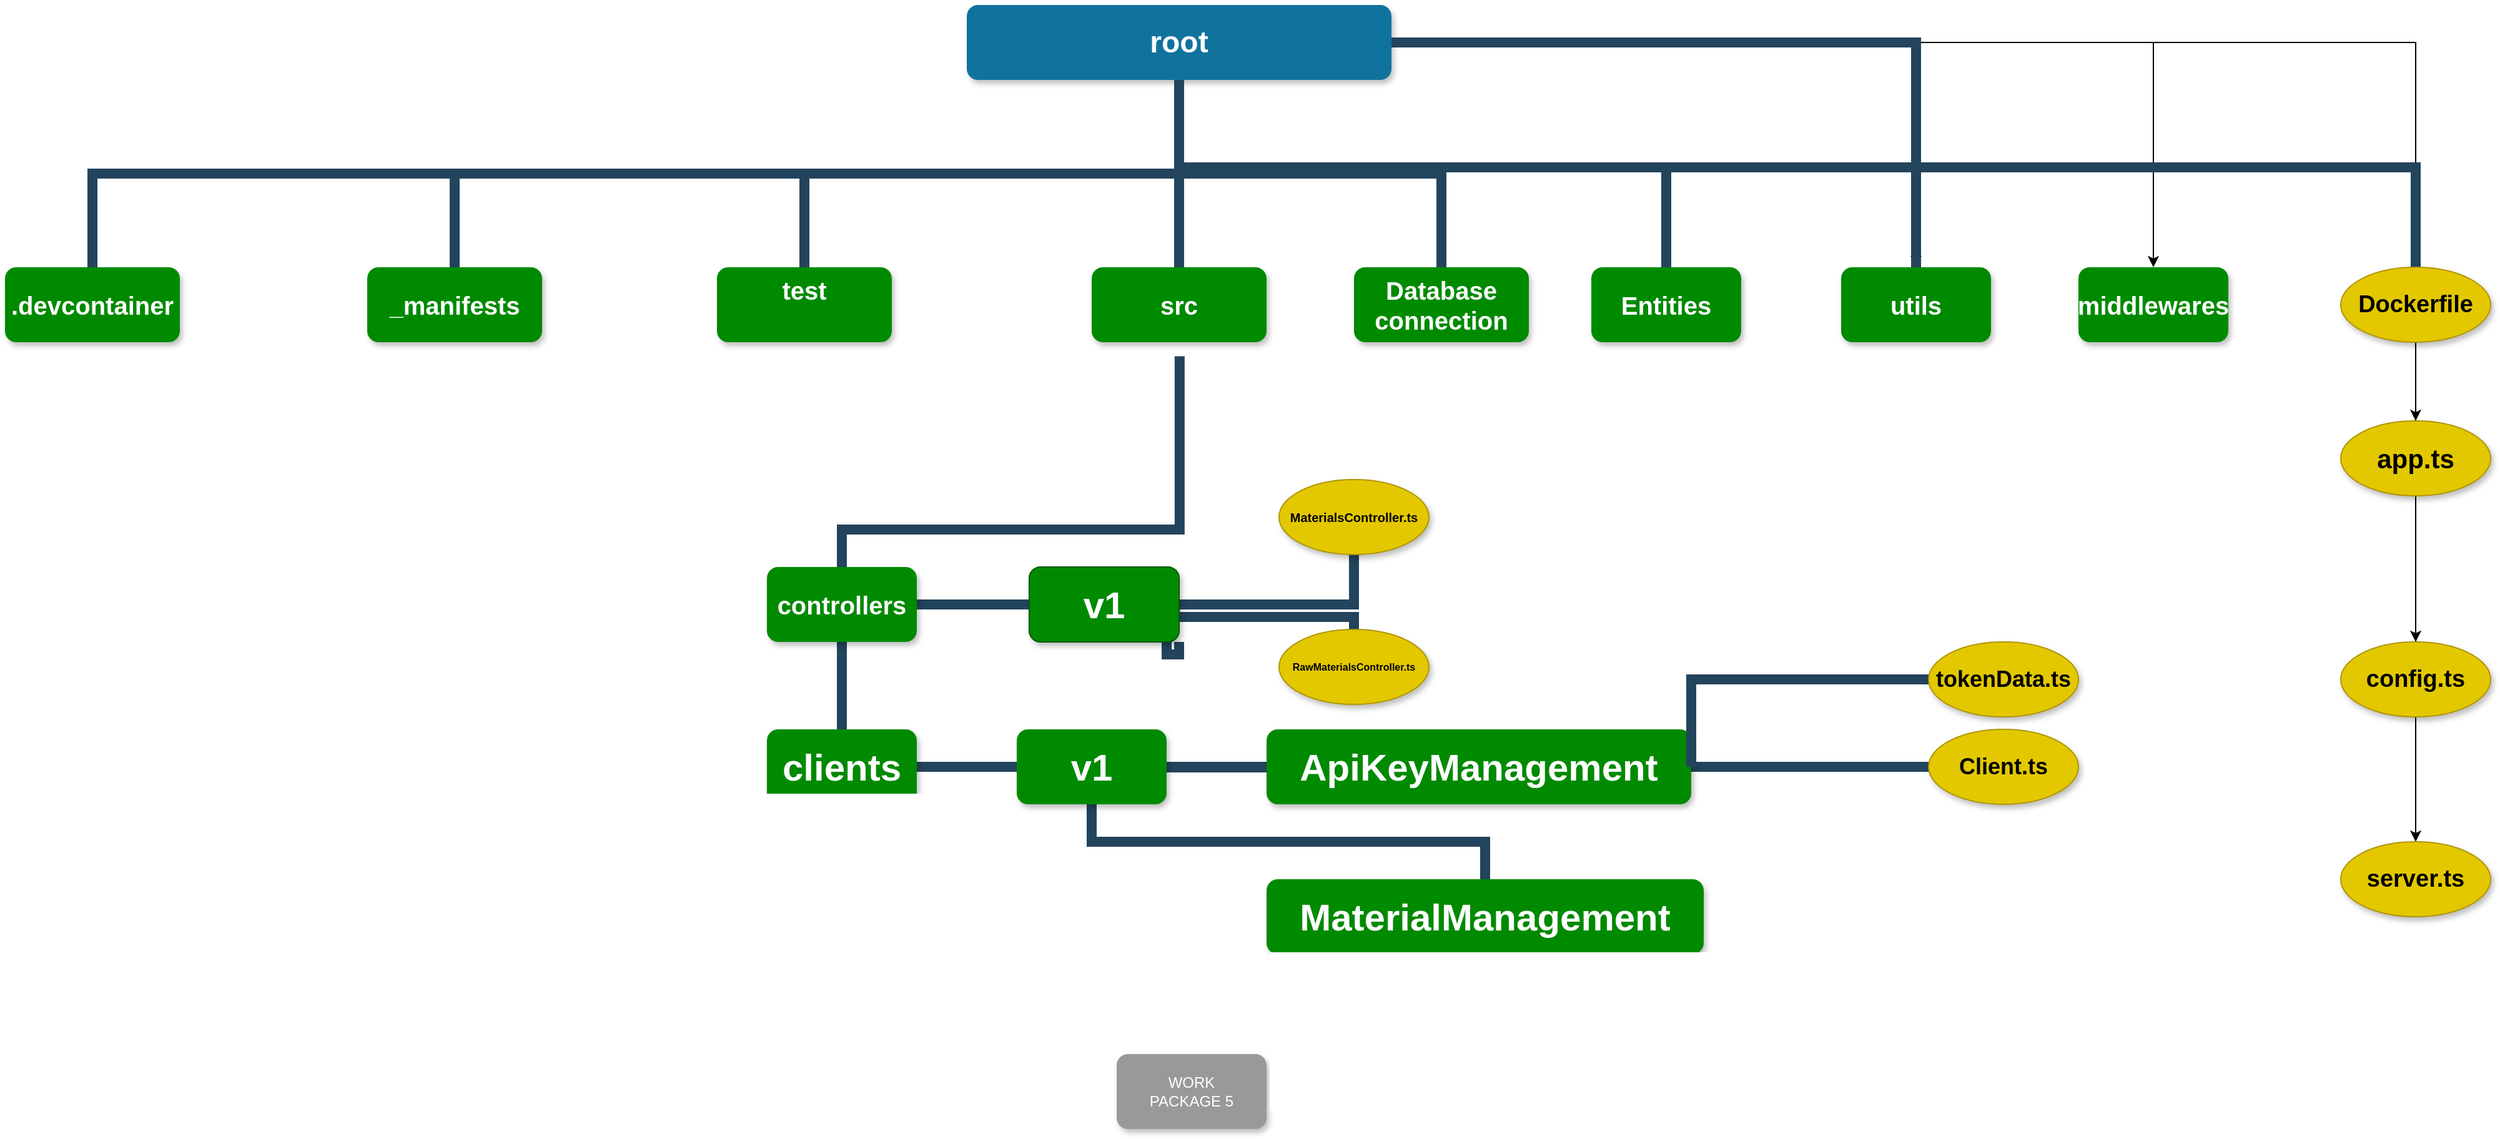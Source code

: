 <mxfile version="16.6.2" type="github">
  <diagram name="Page-1" id="64c3da0e-402f-94eb-ee01-a36477274f13">
    <mxGraphModel dx="1778" dy="886" grid="1" gridSize="10" guides="1" tooltips="1" connect="1" arrows="1" fold="1" page="1" pageScale="1" pageWidth="1169" pageHeight="826" background="none" math="0" shadow="0">
      <root>
        <mxCell id="0" />
        <mxCell id="1" parent="0" />
        <mxCell id="bIDy1EbA-8bbv9SZX7_E-254" value="" style="edgeStyle=orthogonalEdgeStyle;rounded=0;orthogonalLoop=1;jettySize=auto;html=1;fontSize=11;endArrow=none;strokeColor=#23445D;fontColor=#000000;endFill=0;strokeWidth=8;startArrow=none;" edge="1" parent="1" source="bIDy1EbA-8bbv9SZX7_E-255" target="bIDy1EbA-8bbv9SZX7_E-253">
          <mxGeometry relative="1" as="geometry">
            <Array as="points">
              <mxPoint x="1170" y="180" />
              <mxPoint x="2020" y="180" />
            </Array>
          </mxGeometry>
        </mxCell>
        <mxCell id="bIDy1EbA-8bbv9SZX7_E-256" value="" style="edgeStyle=orthogonalEdgeStyle;rounded=0;orthogonalLoop=1;jettySize=auto;html=1;fontSize=8;" edge="1" parent="1" source="2" target="bIDy1EbA-8bbv9SZX7_E-255">
          <mxGeometry relative="1" as="geometry" />
        </mxCell>
        <mxCell id="bIDy1EbA-8bbv9SZX7_E-258" value="" style="edgeStyle=orthogonalEdgeStyle;rounded=0;orthogonalLoop=1;jettySize=auto;html=1;fontSize=8;" edge="1" parent="1" source="2" target="bIDy1EbA-8bbv9SZX7_E-257">
          <mxGeometry relative="1" as="geometry" />
        </mxCell>
        <mxCell id="bIDy1EbA-8bbv9SZX7_E-260" value="" style="edgeStyle=orthogonalEdgeStyle;rounded=0;orthogonalLoop=1;jettySize=auto;html=1;fontSize=8;" edge="1" parent="1" source="2" target="bIDy1EbA-8bbv9SZX7_E-259">
          <mxGeometry relative="1" as="geometry" />
        </mxCell>
        <mxCell id="bIDy1EbA-8bbv9SZX7_E-262" value="" style="edgeStyle=orthogonalEdgeStyle;rounded=0;orthogonalLoop=1;jettySize=auto;html=1;fontSize=8;" edge="1" parent="1" source="2" target="bIDy1EbA-8bbv9SZX7_E-261">
          <mxGeometry relative="1" as="geometry" />
        </mxCell>
        <mxCell id="bIDy1EbA-8bbv9SZX7_E-264" value="" style="edgeStyle=orthogonalEdgeStyle;rounded=0;orthogonalLoop=1;jettySize=auto;html=1;fontSize=19;" edge="1" parent="1" source="2" target="bIDy1EbA-8bbv9SZX7_E-263">
          <mxGeometry relative="1" as="geometry" />
        </mxCell>
        <mxCell id="2" value="root" style="whiteSpace=wrap;rounded=1;shadow=1;fillColor=#10739E;strokeColor=none;fontColor=#FFFFFF;fontStyle=1;fontSize=24" parent="1" vertex="1">
          <mxGeometry x="1000" y="50" width="340" height="60" as="geometry" />
        </mxCell>
        <mxCell id="3" value=".devcontainer" style="whiteSpace=wrap;rounded=1;fillColor=#008A00;strokeColor=none;shadow=1;fontColor=#FFFFFF;fontStyle=1;fontSize=20;" parent="1" vertex="1">
          <mxGeometry x="230" y="260" width="140" height="60" as="geometry" />
        </mxCell>
        <mxCell id="4" value="_manifests" style="whiteSpace=wrap;rounded=1;fillColor=#008A00;strokeColor=none;shadow=1;fontColor=#FFFFFF;fontStyle=1;fontSize=20;" parent="1" vertex="1">
          <mxGeometry x="520" y="260" width="140" height="60" as="geometry" />
        </mxCell>
        <mxCell id="5" value="Database connection" style="whiteSpace=wrap;rounded=1;fillColor=#008A00;strokeColor=none;shadow=1;fontColor=#FFFFFF;fontStyle=1;fontSize=20;" parent="1" vertex="1">
          <mxGeometry x="1310" y="260" width="140" height="60" as="geometry" />
        </mxCell>
        <mxCell id="7" value="test&#xa;" style="whiteSpace=wrap;rounded=1;fillColor=#008A00;strokeColor=none;shadow=1;fontColor=#FFFFFF;fontStyle=1;fontSize=20;" parent="1" vertex="1">
          <mxGeometry x="800" y="260" width="140" height="60" as="geometry" />
        </mxCell>
        <mxCell id="8" value="src" style="whiteSpace=wrap;rounded=1;fillColor=#008A00;strokeColor=none;shadow=1;fontColor=#FFFFFF;fontStyle=1;fontSize=20;" parent="1" vertex="1">
          <mxGeometry x="1100" y="260" width="140" height="60" as="geometry" />
        </mxCell>
        <mxCell id="188" value="WORK&#xa;PACKAGE 5" style="whiteSpace=wrap;rounded=1;fillColor=#999999;strokeColor=none;shadow=1;fontColor=#FFFFFF;fontStyle=0" parent="1" vertex="1">
          <mxGeometry x="1120" y="890" width="120" height="60" as="geometry" />
        </mxCell>
        <mxCell id="229" value="" style="edgeStyle=elbowEdgeStyle;elbow=vertical;rounded=0;fontColor=#000000;endArrow=none;endFill=0;strokeWidth=8;strokeColor=#23445D;" parent="1" source="2" target="3" edge="1">
          <mxGeometry width="100" height="100" relative="1" as="geometry">
            <mxPoint x="540" y="140" as="sourcePoint" />
            <mxPoint x="640" y="40" as="targetPoint" />
          </mxGeometry>
        </mxCell>
        <mxCell id="230" value="" style="edgeStyle=elbowEdgeStyle;elbow=vertical;rounded=0;fontColor=#000000;endArrow=none;endFill=0;strokeWidth=8;strokeColor=#23445D;" parent="1" source="2" target="4" edge="1">
          <mxGeometry width="100" height="100" relative="1" as="geometry">
            <mxPoint x="550" y="150" as="sourcePoint" />
            <mxPoint x="650" y="50" as="targetPoint" />
          </mxGeometry>
        </mxCell>
        <mxCell id="231" value="" style="edgeStyle=elbowEdgeStyle;elbow=vertical;rounded=0;fontColor=#000000;endArrow=none;endFill=0;strokeWidth=8;strokeColor=#23445D;entryX=0.5;entryY=0;entryDx=0;entryDy=0;" parent="1" source="2" target="bIDy1EbA-8bbv9SZX7_E-251" edge="1">
          <mxGeometry width="100" height="100" relative="1" as="geometry">
            <mxPoint x="560" y="160" as="sourcePoint" />
            <mxPoint x="2220" y="260.0" as="targetPoint" />
            <Array as="points">
              <mxPoint x="2160" y="180" />
            </Array>
          </mxGeometry>
        </mxCell>
        <mxCell id="232" value="" style="edgeStyle=elbowEdgeStyle;elbow=vertical;rounded=0;fontColor=#000000;endArrow=none;endFill=0;strokeWidth=8;strokeColor=#23445D;" parent="1" source="2" target="7" edge="1">
          <mxGeometry width="100" height="100" relative="1" as="geometry">
            <mxPoint x="570" y="170" as="sourcePoint" />
            <mxPoint x="670" y="70" as="targetPoint" />
          </mxGeometry>
        </mxCell>
        <mxCell id="233" value="" style="edgeStyle=elbowEdgeStyle;elbow=vertical;rounded=0;fontColor=#000000;endArrow=none;endFill=0;strokeWidth=8;strokeColor=#23445D;" parent="1" source="2" target="8" edge="1">
          <mxGeometry width="100" height="100" relative="1" as="geometry">
            <mxPoint x="580" y="180" as="sourcePoint" />
            <mxPoint x="680" y="80" as="targetPoint" />
          </mxGeometry>
        </mxCell>
        <mxCell id="234" value="" style="edgeStyle=elbowEdgeStyle;elbow=vertical;rounded=0;fontColor=#000000;endArrow=none;endFill=0;strokeWidth=8;strokeColor=#23445D;" parent="1" source="2" target="5" edge="1">
          <mxGeometry width="100" height="100" relative="1" as="geometry">
            <mxPoint x="590" y="190" as="sourcePoint" />
            <mxPoint x="690" y="90" as="targetPoint" />
          </mxGeometry>
        </mxCell>
        <mxCell id="bIDy1EbA-8bbv9SZX7_E-240" value="" style="edgeStyle=orthogonalEdgeStyle;rounded=0;orthogonalLoop=1;jettySize=auto;html=1;endArrow=none;strokeColor=#23445D;fontColor=#000000;endFill=0;strokeWidth=8;" edge="1" parent="1" source="bIDy1EbA-8bbv9SZX7_E-234" target="bIDy1EbA-8bbv9SZX7_E-239">
          <mxGeometry relative="1" as="geometry" />
        </mxCell>
        <mxCell id="bIDy1EbA-8bbv9SZX7_E-246" value="" style="edgeStyle=orthogonalEdgeStyle;rounded=0;orthogonalLoop=1;jettySize=auto;html=1;fontSize=11;endArrow=none;strokeColor=#23445D;fontColor=#000000;endFill=0;strokeWidth=8;" edge="1" parent="1" source="bIDy1EbA-8bbv9SZX7_E-234" target="bIDy1EbA-8bbv9SZX7_E-245">
          <mxGeometry relative="1" as="geometry" />
        </mxCell>
        <mxCell id="bIDy1EbA-8bbv9SZX7_E-234" value="controllers" style="whiteSpace=wrap;html=1;fontSize=20;fillColor=#008A00;strokeColor=none;fontColor=#FFFFFF;rounded=1;shadow=1;fontStyle=1;" vertex="1" parent="1">
          <mxGeometry x="840" y="500" width="120" height="60" as="geometry" />
        </mxCell>
        <mxCell id="bIDy1EbA-8bbv9SZX7_E-236" value="" style="edgeStyle=elbowEdgeStyle;elbow=vertical;rounded=0;fontColor=#000000;endArrow=none;endFill=0;strokeWidth=8;strokeColor=#23445D;exitX=0.503;exitY=1.188;exitDx=0;exitDy=0;exitPerimeter=0;" edge="1" parent="1" source="8" target="bIDy1EbA-8bbv9SZX7_E-234">
          <mxGeometry width="100" height="100" relative="1" as="geometry">
            <mxPoint x="1240" y="279.281" as="sourcePoint" />
            <mxPoint x="2070" y="279.281" as="targetPoint" />
            <Array as="points">
              <mxPoint x="1180" y="470" />
              <mxPoint x="1060" y="340" />
              <mxPoint x="1370" y="280" />
            </Array>
          </mxGeometry>
        </mxCell>
        <mxCell id="bIDy1EbA-8bbv9SZX7_E-242" value="" style="edgeStyle=orthogonalEdgeStyle;rounded=0;orthogonalLoop=1;jettySize=auto;html=1;endArrow=none;strokeColor=#23445D;fontColor=#000000;endFill=0;strokeWidth=8;" edge="1" parent="1" source="bIDy1EbA-8bbv9SZX7_E-239" target="bIDy1EbA-8bbv9SZX7_E-241">
          <mxGeometry relative="1" as="geometry" />
        </mxCell>
        <mxCell id="bIDy1EbA-8bbv9SZX7_E-244" style="edgeStyle=orthogonalEdgeStyle;rounded=0;orthogonalLoop=1;jettySize=auto;html=1;exitX=1;exitY=1;exitDx=0;exitDy=0;entryX=0;entryY=0.5;entryDx=0;entryDy=0;endArrow=none;strokeColor=#23445D;fontColor=#000000;endFill=0;strokeWidth=8;" edge="1" parent="1" source="bIDy1EbA-8bbv9SZX7_E-239" target="bIDy1EbA-8bbv9SZX7_E-243">
          <mxGeometry relative="1" as="geometry">
            <Array as="points">
              <mxPoint x="1170" y="570" />
              <mxPoint x="1160" y="570" />
              <mxPoint x="1160" y="540" />
              <mxPoint x="1310" y="540" />
            </Array>
          </mxGeometry>
        </mxCell>
        <mxCell id="bIDy1EbA-8bbv9SZX7_E-239" value="v1" style="whiteSpace=wrap;html=1;fontSize=30;fillColor=#008a00;strokeColor=#005700;rounded=1;shadow=1;fontStyle=1;fontColor=#ffffff;" vertex="1" parent="1">
          <mxGeometry x="1050" y="500" width="120" height="60" as="geometry" />
        </mxCell>
        <mxCell id="bIDy1EbA-8bbv9SZX7_E-241" value="&lt;div style=&quot;font-size: 10px;&quot;&gt;MaterialsController.ts&lt;/div&gt;" style="ellipse;whiteSpace=wrap;html=1;fontSize=10;fillColor=#e3c800;strokeColor=#B09500;rounded=1;shadow=1;fontStyle=1;fontColor=#000000;" vertex="1" parent="1">
          <mxGeometry x="1250" y="430" width="120" height="60" as="geometry" />
        </mxCell>
        <mxCell id="bIDy1EbA-8bbv9SZX7_E-243" value="&lt;div style=&quot;font-size: 8px;&quot;&gt;RawMaterialsController.ts&lt;/div&gt;" style="ellipse;whiteSpace=wrap;html=1;fontSize=8;fillColor=#e3c800;strokeColor=#B09500;rounded=1;shadow=1;fontStyle=1;fontColor=#000000;" vertex="1" parent="1">
          <mxGeometry x="1250" y="550" width="120" height="60" as="geometry" />
        </mxCell>
        <mxCell id="bIDy1EbA-8bbv9SZX7_E-248" value="" style="edgeStyle=orthogonalEdgeStyle;rounded=0;orthogonalLoop=1;jettySize=auto;html=1;fontSize=11;endArrow=none;strokeColor=#23445D;fontColor=#000000;endFill=0;strokeWidth=8;" edge="1" parent="1" source="bIDy1EbA-8bbv9SZX7_E-245" target="bIDy1EbA-8bbv9SZX7_E-247">
          <mxGeometry relative="1" as="geometry" />
        </mxCell>
        <mxCell id="bIDy1EbA-8bbv9SZX7_E-245" value="clients" style="whiteSpace=wrap;html=1;fontSize=30;fillColor=#008A00;strokeColor=none;fontColor=#FFFFFF;rounded=1;shadow=1;fontStyle=1;" vertex="1" parent="1">
          <mxGeometry x="840" y="630" width="120" height="60" as="geometry" />
        </mxCell>
        <mxCell id="bIDy1EbA-8bbv9SZX7_E-268" value="" style="edgeStyle=elbowEdgeStyle;shape=connector;rounded=0;orthogonalLoop=1;jettySize=auto;elbow=vertical;html=1;labelBackgroundColor=default;fontFamily=Helvetica;fontSize=11;fontColor=#000000;endArrow=none;endFill=0;strokeColor=#23445D;strokeWidth=8;" edge="1" parent="1" source="bIDy1EbA-8bbv9SZX7_E-247">
          <mxGeometry relative="1" as="geometry">
            <mxPoint x="1240" y="660.25" as="targetPoint" />
          </mxGeometry>
        </mxCell>
        <mxCell id="bIDy1EbA-8bbv9SZX7_E-270" value="" style="edgeStyle=elbowEdgeStyle;shape=connector;rounded=0;orthogonalLoop=1;jettySize=auto;elbow=vertical;html=1;labelBackgroundColor=default;fontFamily=Helvetica;fontSize=30;fontColor=#ffffff;endArrow=none;endFill=0;strokeColor=#23445D;strokeWidth=8;" edge="1" parent="1" source="bIDy1EbA-8bbv9SZX7_E-247" target="bIDy1EbA-8bbv9SZX7_E-269">
          <mxGeometry relative="1" as="geometry" />
        </mxCell>
        <mxCell id="bIDy1EbA-8bbv9SZX7_E-276" value="" style="edgeStyle=elbowEdgeStyle;shape=connector;rounded=0;orthogonalLoop=1;jettySize=auto;elbow=vertical;html=1;labelBackgroundColor=default;fontFamily=Helvetica;fontSize=18;fontColor=#ffffff;endArrow=none;endFill=0;strokeColor=#23445D;strokeWidth=8;" edge="1" parent="1" source="bIDy1EbA-8bbv9SZX7_E-247" target="bIDy1EbA-8bbv9SZX7_E-275">
          <mxGeometry relative="1" as="geometry" />
        </mxCell>
        <mxCell id="bIDy1EbA-8bbv9SZX7_E-247" value="v1" style="whiteSpace=wrap;html=1;fontSize=30;fillColor=#008A00;strokeColor=none;fontColor=#FFFFFF;rounded=1;shadow=1;fontStyle=1;" vertex="1" parent="1">
          <mxGeometry x="1040" y="630" width="120" height="60" as="geometry" />
        </mxCell>
        <mxCell id="bIDy1EbA-8bbv9SZX7_E-251" value="Dockerfile" style="ellipse;whiteSpace=wrap;html=1;fontSize=19;fillColor=#e3c800;strokeColor=#B09500;rounded=1;shadow=1;fontStyle=1;fontColor=#000000;" vertex="1" parent="1">
          <mxGeometry x="2100" y="260" width="120" height="60" as="geometry" />
        </mxCell>
        <mxCell id="bIDy1EbA-8bbv9SZX7_E-253" value="&lt;div&gt;Entities&lt;/div&gt;" style="whiteSpace=wrap;html=1;fontSize=20;fillColor=#008A00;strokeColor=none;fontColor=#FFFFFF;rounded=1;shadow=1;fontStyle=1;" vertex="1" parent="1">
          <mxGeometry x="1500" y="260" width="120" height="60" as="geometry" />
        </mxCell>
        <mxCell id="bIDy1EbA-8bbv9SZX7_E-257" value="&lt;div&gt;middlewares&lt;/div&gt;" style="whiteSpace=wrap;html=1;fontSize=20;fillColor=#008A00;strokeColor=none;fontColor=#FFFFFF;rounded=1;shadow=1;fontStyle=1;" vertex="1" parent="1">
          <mxGeometry x="1890" y="260" width="120" height="60" as="geometry" />
        </mxCell>
        <mxCell id="bIDy1EbA-8bbv9SZX7_E-259" value="config.ts" style="ellipse;whiteSpace=wrap;html=1;fontSize=19;fillColor=#e3c800;strokeColor=#B09500;fontColor=#000000;rounded=1;shadow=1;fontStyle=1;" vertex="1" parent="1">
          <mxGeometry x="2100" y="560" width="120" height="60" as="geometry" />
        </mxCell>
        <mxCell id="bIDy1EbA-8bbv9SZX7_E-261" value="app.ts" style="ellipse;whiteSpace=wrap;html=1;fontSize=21;fillColor=#e3c800;strokeColor=#B09500;fontColor=#000000;rounded=1;shadow=1;fontStyle=1;" vertex="1" parent="1">
          <mxGeometry x="2100" y="383" width="120" height="60" as="geometry" />
        </mxCell>
        <mxCell id="bIDy1EbA-8bbv9SZX7_E-263" value="server.ts" style="ellipse;whiteSpace=wrap;html=1;fontSize=19;fillColor=#e3c800;strokeColor=#B09500;fontColor=#000000;rounded=1;shadow=1;fontStyle=1;" vertex="1" parent="1">
          <mxGeometry x="2100" y="720" width="120" height="60" as="geometry" />
        </mxCell>
        <mxCell id="bIDy1EbA-8bbv9SZX7_E-255" value="utils" style="whiteSpace=wrap;html=1;fontSize=20;fillColor=#008A00;strokeColor=none;fontColor=#FFFFFF;rounded=1;shadow=1;fontStyle=1;" vertex="1" parent="1">
          <mxGeometry x="1700" y="260" width="120" height="60" as="geometry" />
        </mxCell>
        <mxCell id="bIDy1EbA-8bbv9SZX7_E-265" value="" style="edgeStyle=orthogonalEdgeStyle;rounded=0;orthogonalLoop=1;jettySize=auto;html=1;fontSize=11;endArrow=none;strokeColor=#23445D;fontColor=#000000;endFill=0;strokeWidth=8;" edge="1" parent="1" source="2" target="bIDy1EbA-8bbv9SZX7_E-255">
          <mxGeometry relative="1" as="geometry">
            <mxPoint x="1170" y="110" as="sourcePoint" />
            <mxPoint x="1620" y="290.0" as="targetPoint" />
            <Array as="points" />
          </mxGeometry>
        </mxCell>
        <mxCell id="bIDy1EbA-8bbv9SZX7_E-272" value="" style="edgeStyle=elbowEdgeStyle;shape=connector;rounded=0;orthogonalLoop=1;jettySize=auto;elbow=vertical;html=1;labelBackgroundColor=default;fontFamily=Helvetica;fontSize=30;fontColor=#ffffff;endArrow=none;endFill=0;strokeColor=#23445D;strokeWidth=8;" edge="1" parent="1" source="bIDy1EbA-8bbv9SZX7_E-269" target="bIDy1EbA-8bbv9SZX7_E-271">
          <mxGeometry relative="1" as="geometry" />
        </mxCell>
        <mxCell id="bIDy1EbA-8bbv9SZX7_E-269" value="ApiKeyManagement" style="whiteSpace=wrap;html=1;fontSize=30;fillColor=#008A00;strokeColor=none;fontColor=#FFFFFF;rounded=1;shadow=1;fontStyle=1;" vertex="1" parent="1">
          <mxGeometry x="1240" y="630" width="340" height="60" as="geometry" />
        </mxCell>
        <mxCell id="bIDy1EbA-8bbv9SZX7_E-274" value="" style="edgeStyle=elbowEdgeStyle;shape=connector;rounded=0;orthogonalLoop=1;jettySize=auto;elbow=vertical;html=1;labelBackgroundColor=default;fontFamily=Helvetica;fontSize=18;fontColor=#ffffff;endArrow=none;endFill=0;strokeColor=#23445D;strokeWidth=8;exitX=1;exitY=0.5;exitDx=0;exitDy=0;" edge="1" parent="1" source="bIDy1EbA-8bbv9SZX7_E-269" target="bIDy1EbA-8bbv9SZX7_E-273">
          <mxGeometry relative="1" as="geometry">
            <Array as="points">
              <mxPoint x="1680" y="590" />
              <mxPoint x="1780" y="520" />
            </Array>
          </mxGeometry>
        </mxCell>
        <mxCell id="bIDy1EbA-8bbv9SZX7_E-271" value="&lt;div style=&quot;font-size: 18px;&quot;&gt;Client.ts&lt;/div&gt;" style="ellipse;whiteSpace=wrap;html=1;fontSize=18;fillColor=#e3c800;strokeColor=#B09500;fontColor=#000000;rounded=1;shadow=1;fontStyle=1;" vertex="1" parent="1">
          <mxGeometry x="1770" y="630" width="120" height="60" as="geometry" />
        </mxCell>
        <mxCell id="bIDy1EbA-8bbv9SZX7_E-273" value="tokenData.ts" style="ellipse;whiteSpace=wrap;html=1;fontSize=18;fillColor=#e3c800;strokeColor=#B09500;fontColor=#000000;rounded=1;shadow=1;fontStyle=1;" vertex="1" parent="1">
          <mxGeometry x="1770" y="560" width="120" height="60" as="geometry" />
        </mxCell>
        <mxCell id="bIDy1EbA-8bbv9SZX7_E-275" value="MaterialManagement" style="whiteSpace=wrap;html=1;fontSize=30;fillColor=#008A00;strokeColor=none;fontColor=#FFFFFF;rounded=1;shadow=1;fontStyle=1;" vertex="1" parent="1">
          <mxGeometry x="1240" y="750" width="350" height="60" as="geometry" />
        </mxCell>
      </root>
    </mxGraphModel>
  </diagram>
</mxfile>
